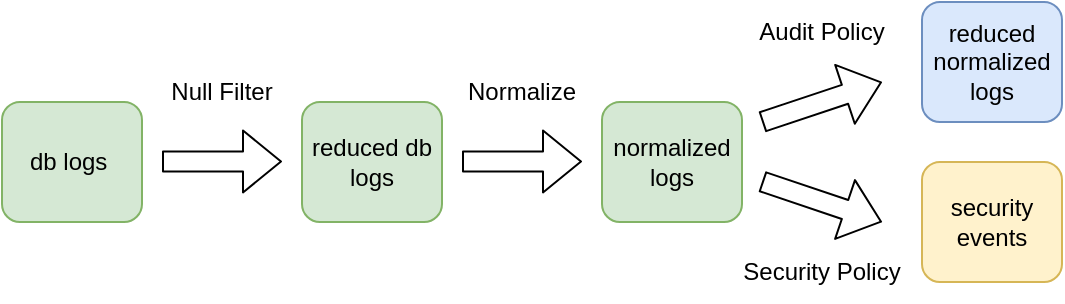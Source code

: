 <mxfile>
    <diagram id="VFBOS6pSGVdH4twKT44R" name="Page-1">
        <mxGraphModel dx="1023" dy="626" grid="1" gridSize="10" guides="1" tooltips="1" connect="1" arrows="1" fold="1" page="1" pageScale="1" pageWidth="850" pageHeight="1100" math="0" shadow="0">
            <root>
                <mxCell id="0"/>
                <mxCell id="1" parent="0"/>
                <mxCell id="2" value="db logs&amp;nbsp;" style="rounded=1;whiteSpace=wrap;html=1;fillColor=#d5e8d4;strokeColor=#82b366;" vertex="1" parent="1">
                    <mxGeometry x="130" y="350" width="70" height="60" as="geometry"/>
                </mxCell>
                <mxCell id="4" value="" style="shape=flexArrow;endArrow=classic;html=1;" edge="1" parent="1">
                    <mxGeometry width="50" height="50" relative="1" as="geometry">
                        <mxPoint x="210" y="379.74" as="sourcePoint"/>
                        <mxPoint x="270" y="379.74" as="targetPoint"/>
                    </mxGeometry>
                </mxCell>
                <mxCell id="5" value="reduced db logs" style="rounded=1;whiteSpace=wrap;html=1;fillColor=#d5e8d4;strokeColor=#82b366;" vertex="1" parent="1">
                    <mxGeometry x="280" y="350" width="70" height="60" as="geometry"/>
                </mxCell>
                <mxCell id="6" value="" style="shape=flexArrow;endArrow=classic;html=1;" edge="1" parent="1">
                    <mxGeometry width="50" height="50" relative="1" as="geometry">
                        <mxPoint x="360" y="379.74" as="sourcePoint"/>
                        <mxPoint x="420" y="379.74" as="targetPoint"/>
                    </mxGeometry>
                </mxCell>
                <mxCell id="7" value="normalized logs" style="rounded=1;whiteSpace=wrap;html=1;fillColor=#d5e8d4;strokeColor=#82b366;" vertex="1" parent="1">
                    <mxGeometry x="430" y="350" width="70" height="60" as="geometry"/>
                </mxCell>
                <mxCell id="8" value="" style="shape=flexArrow;endArrow=classic;html=1;" edge="1" parent="1">
                    <mxGeometry width="50" height="50" relative="1" as="geometry">
                        <mxPoint x="510" y="360" as="sourcePoint"/>
                        <mxPoint x="570" y="340" as="targetPoint"/>
                    </mxGeometry>
                </mxCell>
                <mxCell id="9" value="reduced normalized logs" style="rounded=1;whiteSpace=wrap;html=1;fillColor=#dae8fc;strokeColor=#6c8ebf;" vertex="1" parent="1">
                    <mxGeometry x="590" y="300" width="70" height="60" as="geometry"/>
                </mxCell>
                <mxCell id="10" value="Null Filter" style="text;html=1;align=center;verticalAlign=middle;whiteSpace=wrap;rounded=0;" vertex="1" parent="1">
                    <mxGeometry x="210" y="330" width="60" height="30" as="geometry"/>
                </mxCell>
                <mxCell id="11" value="Normalize" style="text;html=1;align=center;verticalAlign=middle;whiteSpace=wrap;rounded=0;" vertex="1" parent="1">
                    <mxGeometry x="360" y="330" width="60" height="30" as="geometry"/>
                </mxCell>
                <mxCell id="12" value="Audit Policy" style="text;html=1;align=center;verticalAlign=middle;whiteSpace=wrap;rounded=0;" vertex="1" parent="1">
                    <mxGeometry x="490" y="300" width="100" height="30" as="geometry"/>
                </mxCell>
                <mxCell id="13" value="" style="shape=flexArrow;endArrow=classic;html=1;" edge="1" parent="1">
                    <mxGeometry width="50" height="50" relative="1" as="geometry">
                        <mxPoint x="510" y="389.74" as="sourcePoint"/>
                        <mxPoint x="570" y="410" as="targetPoint"/>
                    </mxGeometry>
                </mxCell>
                <mxCell id="14" value="security events" style="rounded=1;whiteSpace=wrap;html=1;fillColor=#fff2cc;strokeColor=#d6b656;" vertex="1" parent="1">
                    <mxGeometry x="590" y="380" width="70" height="60" as="geometry"/>
                </mxCell>
                <mxCell id="15" value="Security Policy" style="text;html=1;align=center;verticalAlign=middle;whiteSpace=wrap;rounded=0;" vertex="1" parent="1">
                    <mxGeometry x="490" y="420" width="100" height="30" as="geometry"/>
                </mxCell>
            </root>
        </mxGraphModel>
    </diagram>
</mxfile>